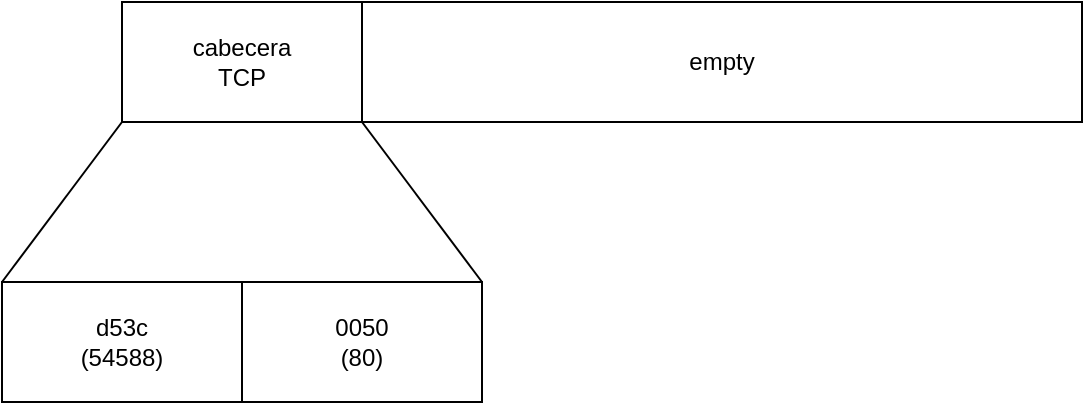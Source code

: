 <mxfile version="28.2.4">
  <diagram name="Page-1" id="MdtQHWE365CePKhpas0K">
    <mxGraphModel dx="548" dy="398" grid="1" gridSize="10" guides="1" tooltips="1" connect="1" arrows="1" fold="1" page="1" pageScale="1" pageWidth="827" pageHeight="1169" math="0" shadow="0">
      <root>
        <mxCell id="0" />
        <mxCell id="1" parent="0" />
        <mxCell id="DRfZeKq4RXIR7uO2mwEg-10" value="" style="group" vertex="1" connectable="0" parent="1">
          <mxGeometry x="144" y="485" width="540" height="200" as="geometry" />
        </mxCell>
        <mxCell id="DRfZeKq4RXIR7uO2mwEg-7" style="edgeStyle=none;curved=1;rounded=0;orthogonalLoop=1;jettySize=auto;html=1;exitX=1;exitY=1;exitDx=0;exitDy=0;fontSize=12;startSize=8;endSize=8;entryX=1;entryY=0;entryDx=0;entryDy=0;endArrow=none;endFill=0;" edge="1" parent="DRfZeKq4RXIR7uO2mwEg-10" source="qYFslLlZFKgtKI9ZPii0-1" target="DRfZeKq4RXIR7uO2mwEg-6">
          <mxGeometry relative="1" as="geometry">
            <mxPoint x="400" y="130" as="targetPoint" />
          </mxGeometry>
        </mxCell>
        <mxCell id="DRfZeKq4RXIR7uO2mwEg-8" style="edgeStyle=none;curved=1;rounded=0;orthogonalLoop=1;jettySize=auto;html=1;exitX=0;exitY=1;exitDx=0;exitDy=0;entryX=0;entryY=0;entryDx=0;entryDy=0;fontSize=12;startSize=8;endSize=8;endArrow=none;endFill=0;" edge="1" parent="DRfZeKq4RXIR7uO2mwEg-10" source="qYFslLlZFKgtKI9ZPii0-1" target="DRfZeKq4RXIR7uO2mwEg-5">
          <mxGeometry relative="1" as="geometry">
            <mxPoint x="-60" y="140" as="targetPoint" />
          </mxGeometry>
        </mxCell>
        <mxCell id="qYFslLlZFKgtKI9ZPii0-1" value="&lt;div&gt;cabecera&lt;/div&gt;&lt;div&gt;TCP&lt;/div&gt;" style="rounded=0;whiteSpace=wrap;html=1;" parent="DRfZeKq4RXIR7uO2mwEg-10" vertex="1">
          <mxGeometry x="60" width="120" height="60" as="geometry" />
        </mxCell>
        <mxCell id="DRfZeKq4RXIR7uO2mwEg-1" value="empty" style="rounded=0;whiteSpace=wrap;html=1;fontColor=light-dark(#000000,#FFFF00);" vertex="1" parent="DRfZeKq4RXIR7uO2mwEg-10">
          <mxGeometry x="180" width="360" height="60" as="geometry" />
        </mxCell>
        <mxCell id="DRfZeKq4RXIR7uO2mwEg-5" value="&lt;div&gt;d53c&lt;/div&gt;&lt;div&gt;(54588)&lt;/div&gt;" style="rounded=0;whiteSpace=wrap;html=1;fontColor=light-dark(#000000,#00FFFF);" vertex="1" parent="DRfZeKq4RXIR7uO2mwEg-10">
          <mxGeometry y="140" width="120" height="60" as="geometry" />
        </mxCell>
        <mxCell id="DRfZeKq4RXIR7uO2mwEg-6" value="&lt;div&gt;0050&lt;/div&gt;&lt;div&gt;(80)&lt;/div&gt;" style="rounded=0;whiteSpace=wrap;html=1;fontColor=light-dark(#000000,#FF00FF);" vertex="1" parent="DRfZeKq4RXIR7uO2mwEg-10">
          <mxGeometry x="120" y="140" width="120" height="60" as="geometry" />
        </mxCell>
      </root>
    </mxGraphModel>
  </diagram>
</mxfile>
